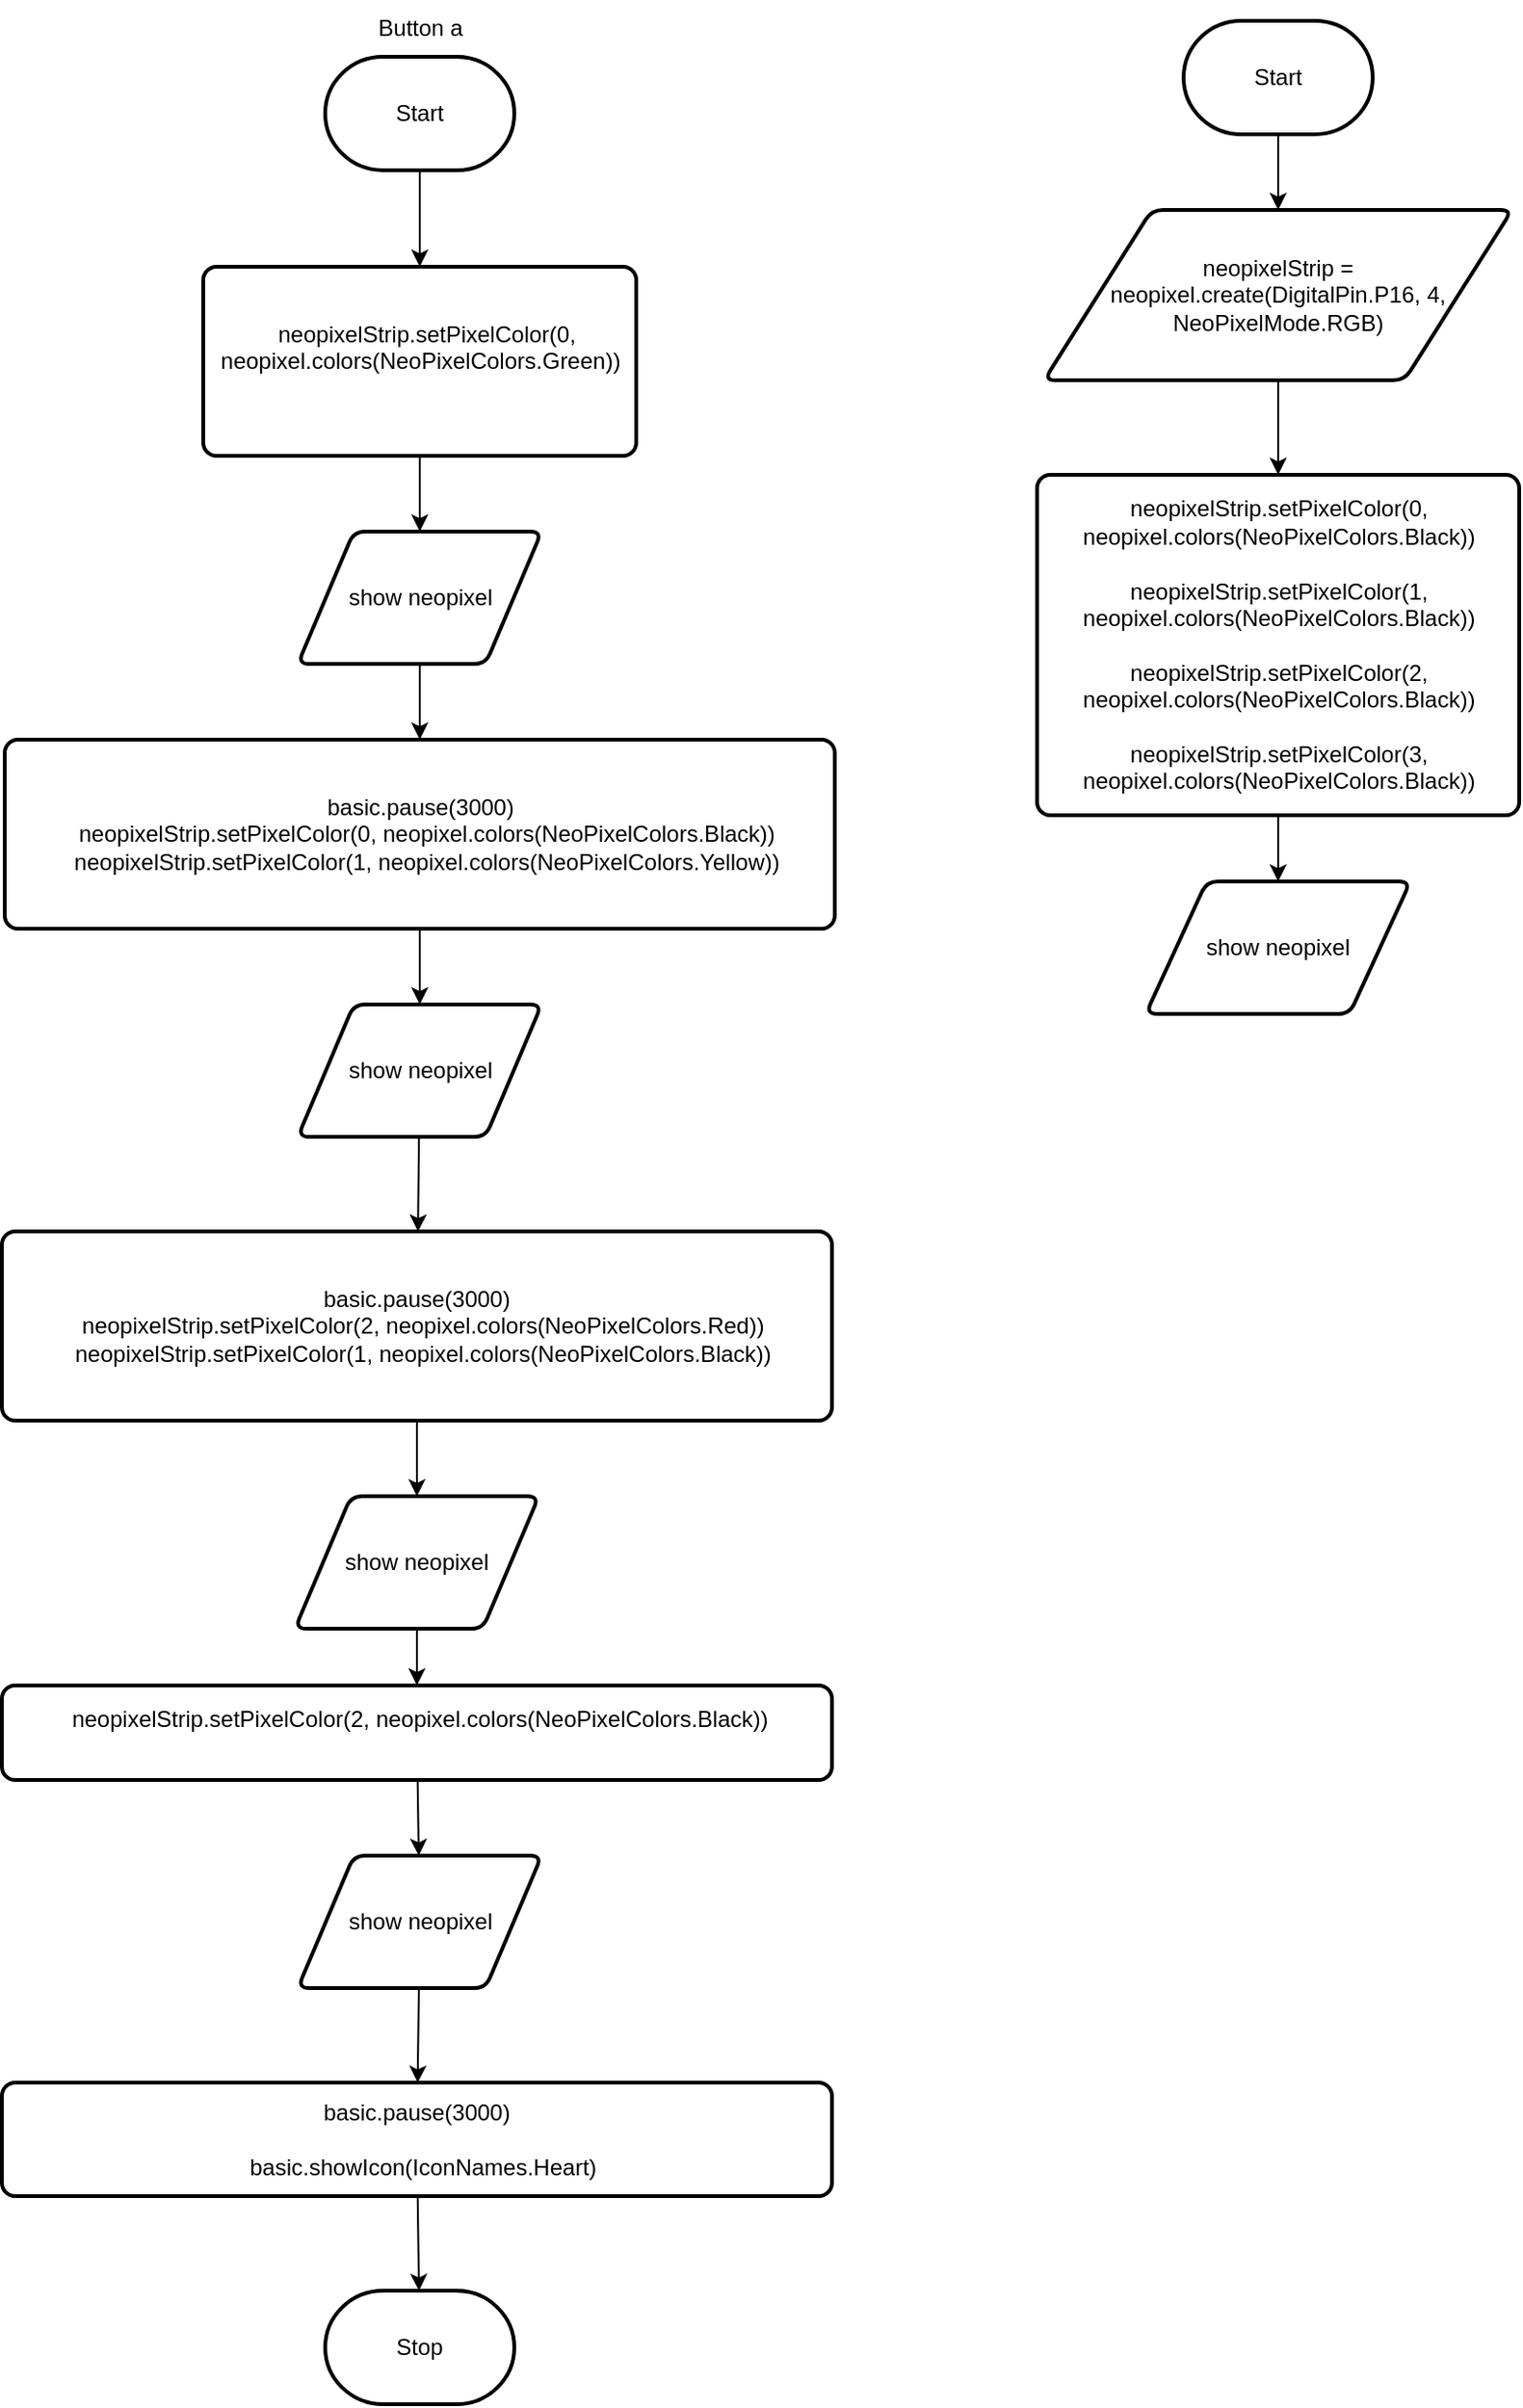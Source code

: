 <mxfile>
    <diagram id="HIP3nbAZw_EuaXWnEj3U" name="Page-1">
        <mxGraphModel dx="532" dy="391" grid="1" gridSize="10" guides="1" tooltips="1" connect="1" arrows="1" fold="1" page="1" pageScale="1" pageWidth="850" pageHeight="1100" math="0" shadow="0">
            <root>
                <mxCell id="0"/>
                <mxCell id="1" parent="0"/>
                <mxCell id="9" value="" style="edgeStyle=none;html=1;" parent="1" source="2" target="8" edge="1">
                    <mxGeometry relative="1" as="geometry"/>
                </mxCell>
                <mxCell id="2" value="Start" style="strokeWidth=2;html=1;shape=mxgraph.flowchart.terminator;whiteSpace=wrap;" parent="1" vertex="1">
                    <mxGeometry x="371" y="79" width="100" height="60" as="geometry"/>
                </mxCell>
                <mxCell id="3" value="Stop" style="strokeWidth=2;html=1;shape=mxgraph.flowchart.terminator;whiteSpace=wrap;" parent="1" vertex="1">
                    <mxGeometry x="371" y="1260" width="100" height="60" as="geometry"/>
                </mxCell>
                <mxCell id="7" value="Button a" style="text;html=1;align=center;verticalAlign=middle;resizable=0;points=[];autosize=1;strokeColor=none;fillColor=none;" parent="1" vertex="1">
                    <mxGeometry x="386" y="49" width="70" height="30" as="geometry"/>
                </mxCell>
                <mxCell id="11" value="" style="edgeStyle=none;html=1;" parent="1" source="8" target="10" edge="1">
                    <mxGeometry relative="1" as="geometry"/>
                </mxCell>
                <mxCell id="8" value="&lt;div&gt;&amp;nbsp; neopixelStrip.setPixelColor(0, neopixel.colors(NeoPixelColors.Green))&lt;/div&gt;&lt;div&gt;&lt;br&gt;&lt;/div&gt;" style="rounded=1;whiteSpace=wrap;html=1;absoluteArcSize=1;arcSize=14;strokeWidth=2;" parent="1" vertex="1">
                    <mxGeometry x="306.5" y="190" width="229" height="100" as="geometry"/>
                </mxCell>
                <mxCell id="13" value="" style="edgeStyle=none;html=1;" parent="1" source="10" target="12" edge="1">
                    <mxGeometry relative="1" as="geometry"/>
                </mxCell>
                <mxCell id="10" value="show neopixel" style="shape=parallelogram;html=1;strokeWidth=2;perimeter=parallelogramPerimeter;whiteSpace=wrap;rounded=1;arcSize=12;size=0.23;" parent="1" vertex="1">
                    <mxGeometry x="356.5" y="330" width="129" height="70" as="geometry"/>
                </mxCell>
                <mxCell id="15" value="" style="edgeStyle=none;html=1;" parent="1" source="12" target="14" edge="1">
                    <mxGeometry relative="1" as="geometry"/>
                </mxCell>
                <mxCell id="12" value="&lt;div&gt;basic.pause(3000)&lt;/div&gt;&lt;div&gt;&amp;nbsp; neopixelStrip.setPixelColor(0, neopixel.colors(NeoPixelColors.Black))&lt;/div&gt;&lt;div&gt;&amp;nbsp; neopixelStrip.setPixelColor(1, neopixel.colors(NeoPixelColors.Yellow))&lt;/div&gt;" style="rounded=1;whiteSpace=wrap;html=1;absoluteArcSize=1;arcSize=14;strokeWidth=2;" parent="1" vertex="1">
                    <mxGeometry x="201.5" y="440" width="439" height="100" as="geometry"/>
                </mxCell>
                <mxCell id="17" value="" style="edgeStyle=none;html=1;" parent="1" source="14" target="16" edge="1">
                    <mxGeometry relative="1" as="geometry"/>
                </mxCell>
                <mxCell id="14" value="show neopixel" style="shape=parallelogram;html=1;strokeWidth=2;perimeter=parallelogramPerimeter;whiteSpace=wrap;rounded=1;arcSize=12;size=0.23;" parent="1" vertex="1">
                    <mxGeometry x="356.5" y="580" width="129" height="70" as="geometry"/>
                </mxCell>
                <mxCell id="19" value="" style="edgeStyle=none;html=1;" parent="1" source="16" target="18" edge="1">
                    <mxGeometry relative="1" as="geometry"/>
                </mxCell>
                <mxCell id="16" value="&lt;div&gt;basic.pause(3000)&lt;/div&gt;&lt;div&gt;&amp;nbsp; neopixelStrip.setPixelColor(2, neopixel.colors(NeoPixelColors.Red))&lt;/div&gt;&lt;div&gt;&amp;nbsp; neopixelStrip.setPixelColor(1, neopixel.colors(NeoPixelColors.Black))&lt;/div&gt;" style="rounded=1;whiteSpace=wrap;html=1;absoluteArcSize=1;arcSize=14;strokeWidth=2;" parent="1" vertex="1">
                    <mxGeometry x="200" y="700" width="439" height="100" as="geometry"/>
                </mxCell>
                <mxCell id="21" value="" style="edgeStyle=none;html=1;" parent="1" source="18" target="20" edge="1">
                    <mxGeometry relative="1" as="geometry"/>
                </mxCell>
                <mxCell id="18" value="show neopixel" style="shape=parallelogram;html=1;strokeWidth=2;perimeter=parallelogramPerimeter;whiteSpace=wrap;rounded=1;arcSize=12;size=0.23;" parent="1" vertex="1">
                    <mxGeometry x="355" y="840" width="129" height="70" as="geometry"/>
                </mxCell>
                <mxCell id="24" value="" style="edgeStyle=none;html=1;" parent="1" source="20" target="23" edge="1">
                    <mxGeometry relative="1" as="geometry"/>
                </mxCell>
                <mxCell id="20" value="&lt;div&gt;&amp;nbsp;neopixelStrip.setPixelColor(2, neopixel.colors(NeoPixelColors.Black))&lt;/div&gt;&lt;div&gt;&lt;br&gt;&lt;/div&gt;" style="rounded=1;whiteSpace=wrap;html=1;absoluteArcSize=1;arcSize=14;strokeWidth=2;" parent="1" vertex="1">
                    <mxGeometry x="200" y="940" width="439" height="50" as="geometry"/>
                </mxCell>
                <mxCell id="26" value="" style="edgeStyle=none;html=1;" parent="1" source="23" target="25" edge="1">
                    <mxGeometry relative="1" as="geometry"/>
                </mxCell>
                <mxCell id="23" value="show neopixel" style="shape=parallelogram;html=1;strokeWidth=2;perimeter=parallelogramPerimeter;whiteSpace=wrap;rounded=1;arcSize=12;size=0.23;" parent="1" vertex="1">
                    <mxGeometry x="356.5" y="1030" width="129" height="70" as="geometry"/>
                </mxCell>
                <mxCell id="27" value="" style="edgeStyle=none;html=1;" parent="1" source="25" target="3" edge="1">
                    <mxGeometry relative="1" as="geometry"/>
                </mxCell>
                <mxCell id="25" value="&lt;div&gt;&lt;div&gt;basic.pause(3000)&lt;/div&gt;&lt;div&gt;&lt;br&gt;&lt;/div&gt;&lt;div&gt;&amp;nbsp; basic.showIcon(IconNames.Heart)&lt;/div&gt;&lt;/div&gt;" style="rounded=1;whiteSpace=wrap;html=1;absoluteArcSize=1;arcSize=14;strokeWidth=2;" parent="1" vertex="1">
                    <mxGeometry x="200" y="1150" width="439" height="60" as="geometry"/>
                </mxCell>
                <mxCell id="30" value="" style="edgeStyle=none;html=1;" edge="1" parent="1" source="28">
                    <mxGeometry relative="1" as="geometry">
                        <mxPoint x="875" y="160" as="targetPoint"/>
                    </mxGeometry>
                </mxCell>
                <mxCell id="28" value="Start" style="strokeWidth=2;html=1;shape=mxgraph.flowchart.terminator;whiteSpace=wrap;" vertex="1" parent="1">
                    <mxGeometry x="825" y="60" width="100" height="60" as="geometry"/>
                </mxCell>
                <mxCell id="33" value="" style="edgeStyle=none;html=1;" edge="1" parent="1" source="31" target="32">
                    <mxGeometry relative="1" as="geometry"/>
                </mxCell>
                <mxCell id="31" value="neopixelStrip = neopixel.create(DigitalPin.P16, 4, NeoPixelMode.RGB)" style="shape=parallelogram;html=1;strokeWidth=2;perimeter=parallelogramPerimeter;whiteSpace=wrap;rounded=1;arcSize=12;size=0.23;" vertex="1" parent="1">
                    <mxGeometry x="751.25" y="160" width="247.5" height="90" as="geometry"/>
                </mxCell>
                <mxCell id="35" value="" style="edgeStyle=none;html=1;" edge="1" parent="1" source="32" target="34">
                    <mxGeometry relative="1" as="geometry"/>
                </mxCell>
                <mxCell id="32" value="&lt;div class=&quot;custom-cursor-default-hover&quot;&gt;neopixelStrip.setPixelColor(0, neopixel.colors(NeoPixelColors.Black))&lt;/div&gt;&lt;div class=&quot;custom-cursor-default-hover&quot;&gt;&lt;br&gt;&lt;/div&gt;&lt;div class=&quot;custom-cursor-default-hover&quot;&gt;neopixelStrip.setPixelColor(1, neopixel.colors(NeoPixelColors.Black))&lt;/div&gt;&lt;div class=&quot;custom-cursor-default-hover&quot;&gt;&lt;br&gt;&lt;/div&gt;&lt;div class=&quot;custom-cursor-default-hover&quot;&gt;neopixelStrip.setPixelColor(2, neopixel.colors(NeoPixelColors.Black))&lt;/div&gt;&lt;div class=&quot;custom-cursor-default-hover&quot;&gt;&lt;br&gt;&lt;/div&gt;&lt;div class=&quot;custom-cursor-default-hover&quot;&gt;neopixelStrip.setPixelColor(3, neopixel.colors(NeoPixelColors.Black))&lt;/div&gt;" style="rounded=1;whiteSpace=wrap;html=1;absoluteArcSize=1;arcSize=14;strokeWidth=2;" vertex="1" parent="1">
                    <mxGeometry x="747.5" y="300" width="255" height="180" as="geometry"/>
                </mxCell>
                <mxCell id="34" value="show neopixel" style="shape=parallelogram;html=1;strokeWidth=2;perimeter=parallelogramPerimeter;whiteSpace=wrap;rounded=1;arcSize=12;size=0.23;" vertex="1" parent="1">
                    <mxGeometry x="805" y="515" width="140" height="70" as="geometry"/>
                </mxCell>
            </root>
        </mxGraphModel>
    </diagram>
</mxfile>